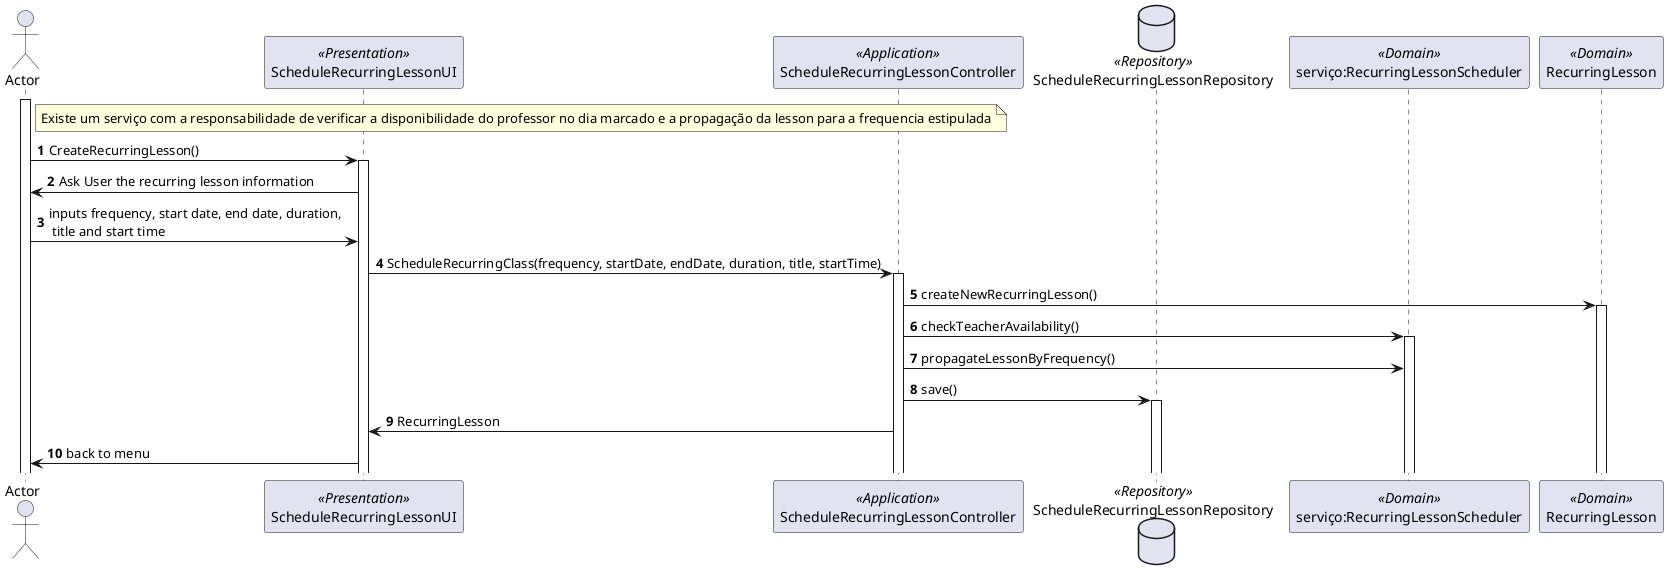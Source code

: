 @startuml
'https://plantuml.com/sequence-diagram

autonumber

actor Actor
activate Actor
note right of Actor: Existe um serviço com a responsabilidade de verificar a disponibilidade do professor no dia marcado e a propagação da lesson para a frequencia estipulada
participant ScheduleRecurringLessonUI as UI <<Presentation>>
participant ScheduleRecurringLessonController as Controller <<Application>>
database ScheduleRecurringLessonRepository as LessonRepository <<Repository>>
participant "serviço:RecurringLessonScheduler" as Serviço <<Domain>>
participant RecurringLesson as RecurringLesson <<Domain>>


Actor -> UI: CreateRecurringLesson()
activate UI
UI -> Actor: Ask User the recurring lesson information
Actor -> UI: inputs frequency, start date, end date, duration,\n title and start time

UI -> Controller: ScheduleRecurringClass(frequency, startDate, endDate, duration, title, startTime)
activate Controller
Controller -> RecurringLesson: createNewRecurringLesson()
activate RecurringLesson
Controller -> Serviço: checkTeacherAvailability()
activate Serviço
Controller -> Serviço: propagateLessonByFrequency()
Controller -> LessonRepository: save()
activate LessonRepository
UI <- Controller: RecurringLesson
Actor <- UI: back to menu


@enduml